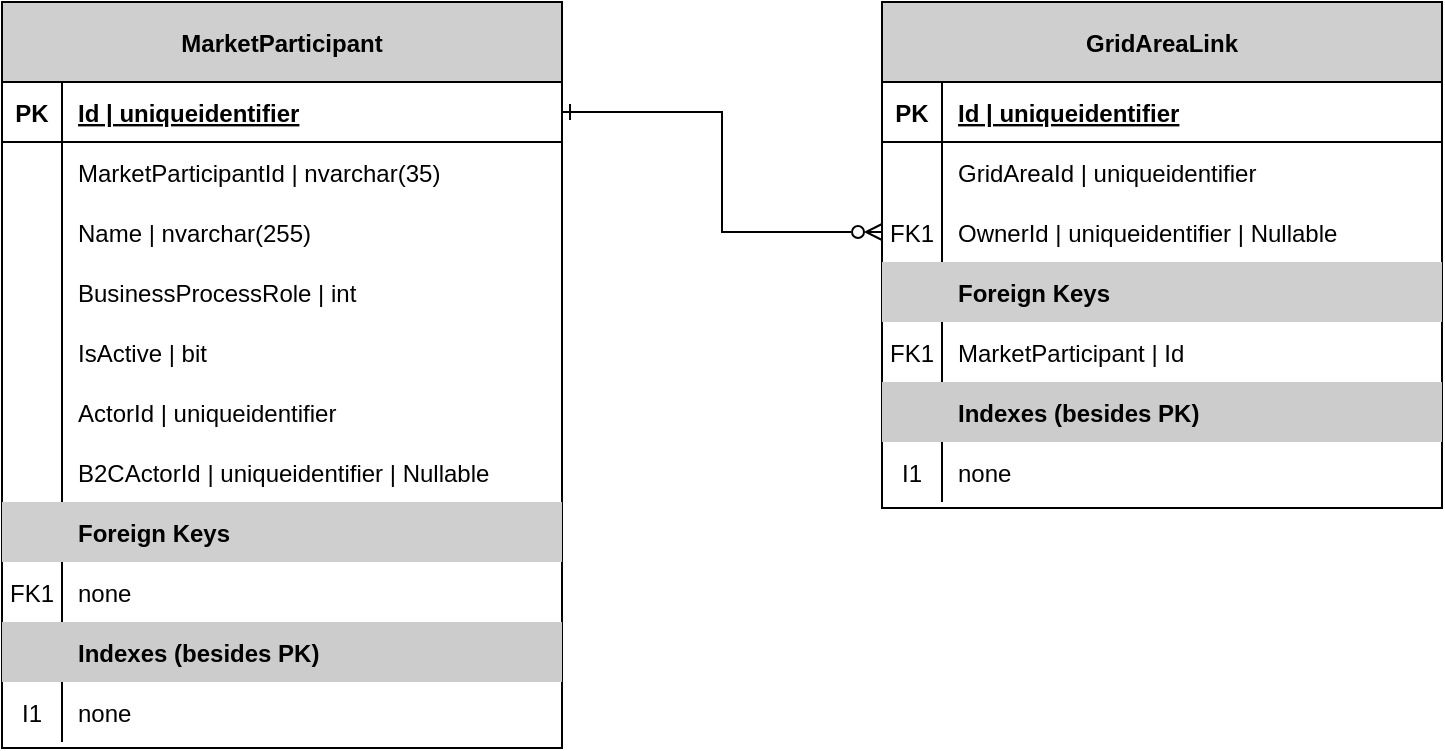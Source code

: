 <mxfile version="20.2.3" type="device"><diagram id="iWMStHrBzbGeI9C881wT" name="Page-1"><mxGraphModel dx="1438" dy="937" grid="1" gridSize="10" guides="1" tooltips="1" connect="1" arrows="1" fold="1" page="1" pageScale="1" pageWidth="800" pageHeight="800" math="0" shadow="0"><root><mxCell id="0"/><mxCell id="1" parent="0"/><mxCell id="ae1lbRVF7BAhWtRi_kmE-157" value="GridAreaLink" style="shape=table;startSize=40;container=1;collapsible=1;childLayout=tableLayout;fixedRows=1;rowLines=0;fontStyle=1;align=center;resizeLast=1;fillColor=#CFCFCF;" parent="1" vertex="1"><mxGeometry x="480" y="40" width="280" height="253" as="geometry"/></mxCell><mxCell id="ae1lbRVF7BAhWtRi_kmE-158" value="" style="shape=partialRectangle;collapsible=0;dropTarget=0;pointerEvents=0;fillColor=none;top=0;left=0;bottom=1;right=0;points=[[0,0.5],[1,0.5]];portConstraint=eastwest;" parent="ae1lbRVF7BAhWtRi_kmE-157" vertex="1"><mxGeometry y="40" width="280" height="30" as="geometry"/></mxCell><mxCell id="ae1lbRVF7BAhWtRi_kmE-159" value="PK" style="shape=partialRectangle;connectable=0;fillColor=none;top=0;left=0;bottom=0;right=0;fontStyle=1;overflow=hidden;" parent="ae1lbRVF7BAhWtRi_kmE-158" vertex="1"><mxGeometry width="30" height="30" as="geometry"><mxRectangle width="30" height="30" as="alternateBounds"/></mxGeometry></mxCell><mxCell id="ae1lbRVF7BAhWtRi_kmE-160" value="Id | uniqueidentifier" style="shape=partialRectangle;connectable=0;fillColor=none;top=0;left=0;bottom=0;right=0;align=left;spacingLeft=6;fontStyle=5;overflow=hidden;" parent="ae1lbRVF7BAhWtRi_kmE-158" vertex="1"><mxGeometry x="30" width="250" height="30" as="geometry"><mxRectangle width="250" height="30" as="alternateBounds"/></mxGeometry></mxCell><mxCell id="ae1lbRVF7BAhWtRi_kmE-161" value="" style="shape=partialRectangle;collapsible=0;dropTarget=0;pointerEvents=0;fillColor=none;top=0;left=0;bottom=0;right=0;points=[[0,0.5],[1,0.5]];portConstraint=eastwest;" parent="ae1lbRVF7BAhWtRi_kmE-157" vertex="1"><mxGeometry y="70" width="280" height="30" as="geometry"/></mxCell><mxCell id="ae1lbRVF7BAhWtRi_kmE-162" value="" style="shape=partialRectangle;connectable=0;fillColor=none;top=0;left=0;bottom=0;right=0;editable=1;overflow=hidden;" parent="ae1lbRVF7BAhWtRi_kmE-161" vertex="1"><mxGeometry width="30" height="30" as="geometry"><mxRectangle width="30" height="30" as="alternateBounds"/></mxGeometry></mxCell><mxCell id="ae1lbRVF7BAhWtRi_kmE-163" value="GridAreaId | uniqueidentifier" style="shape=partialRectangle;connectable=0;fillColor=none;top=0;left=0;bottom=0;right=0;align=left;spacingLeft=6;overflow=hidden;" parent="ae1lbRVF7BAhWtRi_kmE-161" vertex="1"><mxGeometry x="30" width="250" height="30" as="geometry"><mxRectangle width="250" height="30" as="alternateBounds"/></mxGeometry></mxCell><mxCell id="ae1lbRVF7BAhWtRi_kmE-164" value="" style="shape=partialRectangle;collapsible=0;dropTarget=0;pointerEvents=0;fillColor=none;top=0;left=0;bottom=0;right=0;points=[[0,0.5],[1,0.5]];portConstraint=eastwest;" parent="ae1lbRVF7BAhWtRi_kmE-157" vertex="1"><mxGeometry y="100" width="280" height="30" as="geometry"/></mxCell><mxCell id="ae1lbRVF7BAhWtRi_kmE-165" value="FK1" style="shape=partialRectangle;connectable=0;fillColor=none;top=0;left=0;bottom=0;right=0;editable=1;overflow=hidden;" parent="ae1lbRVF7BAhWtRi_kmE-164" vertex="1"><mxGeometry width="30" height="30" as="geometry"><mxRectangle width="30" height="30" as="alternateBounds"/></mxGeometry></mxCell><mxCell id="ae1lbRVF7BAhWtRi_kmE-166" value="OwnerId | uniqueidentifier | Nullable" style="shape=partialRectangle;connectable=0;fillColor=none;top=0;left=0;bottom=0;right=0;align=left;spacingLeft=6;overflow=hidden;strokeColor=#82b366;" parent="ae1lbRVF7BAhWtRi_kmE-164" vertex="1"><mxGeometry x="30" width="250" height="30" as="geometry"><mxRectangle width="250" height="30" as="alternateBounds"/></mxGeometry></mxCell><mxCell id="ae1lbRVF7BAhWtRi_kmE-173" value="" style="shape=partialRectangle;collapsible=0;dropTarget=0;pointerEvents=0;fillColor=none;top=0;left=0;bottom=0;right=0;points=[[0,0.5],[1,0.5]];portConstraint=eastwest;" parent="ae1lbRVF7BAhWtRi_kmE-157" vertex="1"><mxGeometry y="130" width="280" height="30" as="geometry"/></mxCell><mxCell id="ae1lbRVF7BAhWtRi_kmE-174" value="" style="shape=partialRectangle;connectable=0;top=0;left=0;bottom=0;right=0;editable=1;overflow=hidden;fillColor=#CFCFCF;" parent="ae1lbRVF7BAhWtRi_kmE-173" vertex="1"><mxGeometry width="30" height="30" as="geometry"><mxRectangle width="30" height="30" as="alternateBounds"/></mxGeometry></mxCell><mxCell id="ae1lbRVF7BAhWtRi_kmE-175" value="Foreign Keys" style="shape=partialRectangle;connectable=0;top=0;left=0;bottom=0;right=0;align=left;spacingLeft=6;overflow=hidden;fillColor=#CFCFCF;fontStyle=1" parent="ae1lbRVF7BAhWtRi_kmE-173" vertex="1"><mxGeometry x="30" width="250" height="30" as="geometry"><mxRectangle width="250" height="30" as="alternateBounds"/></mxGeometry></mxCell><mxCell id="ae1lbRVF7BAhWtRi_kmE-176" value="" style="shape=partialRectangle;collapsible=0;dropTarget=0;pointerEvents=0;fillColor=none;top=0;left=0;bottom=0;right=0;points=[[0,0.5],[1,0.5]];portConstraint=eastwest;" parent="ae1lbRVF7BAhWtRi_kmE-157" vertex="1"><mxGeometry y="160" width="280" height="30" as="geometry"/></mxCell><mxCell id="ae1lbRVF7BAhWtRi_kmE-177" value="FK1" style="shape=partialRectangle;connectable=0;fillColor=none;top=0;left=0;bottom=0;right=0;editable=1;overflow=hidden;" parent="ae1lbRVF7BAhWtRi_kmE-176" vertex="1"><mxGeometry width="30" height="30" as="geometry"><mxRectangle width="30" height="30" as="alternateBounds"/></mxGeometry></mxCell><mxCell id="ae1lbRVF7BAhWtRi_kmE-178" value="MarketParticipant | Id" style="shape=partialRectangle;connectable=0;fillColor=none;top=0;left=0;bottom=0;right=0;align=left;spacingLeft=6;overflow=hidden;strokeColor=#82b366;" parent="ae1lbRVF7BAhWtRi_kmE-176" vertex="1"><mxGeometry x="30" width="250" height="30" as="geometry"><mxRectangle width="250" height="30" as="alternateBounds"/></mxGeometry></mxCell><mxCell id="ae1lbRVF7BAhWtRi_kmE-179" style="shape=partialRectangle;collapsible=0;dropTarget=0;pointerEvents=0;top=0;left=0;bottom=0;right=0;points=[[0,0.5],[1,0.5]];portConstraint=eastwest;strokeColor=#d6b656;fillColor=none;" parent="ae1lbRVF7BAhWtRi_kmE-157" vertex="1"><mxGeometry y="190" width="280" height="30" as="geometry"/></mxCell><mxCell id="ae1lbRVF7BAhWtRi_kmE-180" style="shape=partialRectangle;connectable=0;top=0;left=0;bottom=0;right=0;editable=1;overflow=hidden;fillColor=#CCCCCC;" parent="ae1lbRVF7BAhWtRi_kmE-179" vertex="1"><mxGeometry width="30" height="30" as="geometry"><mxRectangle width="30" height="30" as="alternateBounds"/></mxGeometry></mxCell><mxCell id="ae1lbRVF7BAhWtRi_kmE-181" value="Indexes (besides PK)" style="shape=partialRectangle;connectable=0;top=0;left=0;bottom=0;right=0;align=left;spacingLeft=6;overflow=hidden;fillColor=#CCCCCC;fontStyle=1" parent="ae1lbRVF7BAhWtRi_kmE-179" vertex="1"><mxGeometry x="30" width="250" height="30" as="geometry"><mxRectangle width="250" height="30" as="alternateBounds"/></mxGeometry></mxCell><mxCell id="ae1lbRVF7BAhWtRi_kmE-182" style="shape=partialRectangle;collapsible=0;dropTarget=0;pointerEvents=0;fillColor=none;top=0;left=0;bottom=0;right=0;points=[[0,0.5],[1,0.5]];portConstraint=eastwest;" parent="ae1lbRVF7BAhWtRi_kmE-157" vertex="1"><mxGeometry y="220" width="280" height="30" as="geometry"/></mxCell><mxCell id="ae1lbRVF7BAhWtRi_kmE-183" value="I1" style="shape=partialRectangle;connectable=0;fillColor=none;top=0;left=0;bottom=0;right=0;editable=1;overflow=hidden;" parent="ae1lbRVF7BAhWtRi_kmE-182" vertex="1"><mxGeometry width="30" height="30" as="geometry"><mxRectangle width="30" height="30" as="alternateBounds"/></mxGeometry></mxCell><mxCell id="ae1lbRVF7BAhWtRi_kmE-184" value="none" style="shape=partialRectangle;connectable=0;fillColor=none;top=0;left=0;bottom=0;right=0;align=left;spacingLeft=6;overflow=hidden;" parent="ae1lbRVF7BAhWtRi_kmE-182" vertex="1"><mxGeometry x="30" width="250" height="30" as="geometry"><mxRectangle width="250" height="30" as="alternateBounds"/></mxGeometry></mxCell><mxCell id="ae1lbRVF7BAhWtRi_kmE-185" value="MarketParticipant" style="shape=table;startSize=40;container=1;collapsible=1;childLayout=tableLayout;fixedRows=1;rowLines=0;fontStyle=1;align=center;resizeLast=1;fillColor=#CFCFCF;" parent="1" vertex="1"><mxGeometry x="40" y="40" width="280" height="373" as="geometry"/></mxCell><mxCell id="ae1lbRVF7BAhWtRi_kmE-186" value="" style="shape=partialRectangle;collapsible=0;dropTarget=0;pointerEvents=0;fillColor=none;top=0;left=0;bottom=1;right=0;points=[[0,0.5],[1,0.5]];portConstraint=eastwest;" parent="ae1lbRVF7BAhWtRi_kmE-185" vertex="1"><mxGeometry y="40" width="280" height="30" as="geometry"/></mxCell><mxCell id="ae1lbRVF7BAhWtRi_kmE-187" value="PK" style="shape=partialRectangle;connectable=0;fillColor=none;top=0;left=0;bottom=0;right=0;fontStyle=1;overflow=hidden;" parent="ae1lbRVF7BAhWtRi_kmE-186" vertex="1"><mxGeometry width="30" height="30" as="geometry"><mxRectangle width="30" height="30" as="alternateBounds"/></mxGeometry></mxCell><mxCell id="ae1lbRVF7BAhWtRi_kmE-188" value="Id | uniqueidentifier" style="shape=partialRectangle;connectable=0;fillColor=none;top=0;left=0;bottom=0;right=0;align=left;spacingLeft=6;fontStyle=5;overflow=hidden;" parent="ae1lbRVF7BAhWtRi_kmE-186" vertex="1"><mxGeometry x="30" width="250" height="30" as="geometry"><mxRectangle width="250" height="30" as="alternateBounds"/></mxGeometry></mxCell><mxCell id="ae1lbRVF7BAhWtRi_kmE-189" value="" style="shape=partialRectangle;collapsible=0;dropTarget=0;pointerEvents=0;fillColor=none;top=0;left=0;bottom=0;right=0;points=[[0,0.5],[1,0.5]];portConstraint=eastwest;" parent="ae1lbRVF7BAhWtRi_kmE-185" vertex="1"><mxGeometry y="70" width="280" height="30" as="geometry"/></mxCell><mxCell id="ae1lbRVF7BAhWtRi_kmE-190" value="" style="shape=partialRectangle;connectable=0;fillColor=none;top=0;left=0;bottom=0;right=0;editable=1;overflow=hidden;" parent="ae1lbRVF7BAhWtRi_kmE-189" vertex="1"><mxGeometry width="30" height="30" as="geometry"><mxRectangle width="30" height="30" as="alternateBounds"/></mxGeometry></mxCell><mxCell id="ae1lbRVF7BAhWtRi_kmE-191" value="MarketParticipantId | nvarchar(35)" style="shape=partialRectangle;connectable=0;fillColor=none;top=0;left=0;bottom=0;right=0;align=left;spacingLeft=6;overflow=hidden;" parent="ae1lbRVF7BAhWtRi_kmE-189" vertex="1"><mxGeometry x="30" width="250" height="30" as="geometry"><mxRectangle width="250" height="30" as="alternateBounds"/></mxGeometry></mxCell><mxCell id="k5tvizG2BV3N4qLtn8ii-1" style="shape=partialRectangle;collapsible=0;dropTarget=0;pointerEvents=0;fillColor=none;top=0;left=0;bottom=0;right=0;points=[[0,0.5],[1,0.5]];portConstraint=eastwest;" vertex="1" parent="ae1lbRVF7BAhWtRi_kmE-185"><mxGeometry y="100" width="280" height="30" as="geometry"/></mxCell><mxCell id="k5tvizG2BV3N4qLtn8ii-2" style="shape=partialRectangle;connectable=0;fillColor=none;top=0;left=0;bottom=0;right=0;editable=1;overflow=hidden;" vertex="1" parent="k5tvizG2BV3N4qLtn8ii-1"><mxGeometry width="30" height="30" as="geometry"><mxRectangle width="30" height="30" as="alternateBounds"/></mxGeometry></mxCell><mxCell id="k5tvizG2BV3N4qLtn8ii-3" value="Name | nvarchar(255)" style="shape=partialRectangle;connectable=0;fillColor=none;top=0;left=0;bottom=0;right=0;align=left;spacingLeft=6;overflow=hidden;" vertex="1" parent="k5tvizG2BV3N4qLtn8ii-1"><mxGeometry x="30" width="250" height="30" as="geometry"><mxRectangle width="250" height="30" as="alternateBounds"/></mxGeometry></mxCell><mxCell id="ae1lbRVF7BAhWtRi_kmE-192" value="" style="shape=partialRectangle;collapsible=0;dropTarget=0;pointerEvents=0;fillColor=none;top=0;left=0;bottom=0;right=0;points=[[0,0.5],[1,0.5]];portConstraint=eastwest;" parent="ae1lbRVF7BAhWtRi_kmE-185" vertex="1"><mxGeometry y="130" width="280" height="30" as="geometry"/></mxCell><mxCell id="ae1lbRVF7BAhWtRi_kmE-193" value="" style="shape=partialRectangle;connectable=0;fillColor=none;top=0;left=0;bottom=0;right=0;editable=1;overflow=hidden;" parent="ae1lbRVF7BAhWtRi_kmE-192" vertex="1"><mxGeometry width="30" height="30" as="geometry"><mxRectangle width="30" height="30" as="alternateBounds"/></mxGeometry></mxCell><mxCell id="ae1lbRVF7BAhWtRi_kmE-194" value="BusinessProcessRole | int" style="shape=partialRectangle;connectable=0;fillColor=none;top=0;left=0;bottom=0;right=0;align=left;spacingLeft=6;overflow=hidden;" parent="ae1lbRVF7BAhWtRi_kmE-192" vertex="1"><mxGeometry x="30" width="250" height="30" as="geometry"><mxRectangle width="250" height="30" as="alternateBounds"/></mxGeometry></mxCell><mxCell id="ae1lbRVF7BAhWtRi_kmE-195" value="" style="shape=partialRectangle;collapsible=0;dropTarget=0;pointerEvents=0;fillColor=none;top=0;left=0;bottom=0;right=0;points=[[0,0.5],[1,0.5]];portConstraint=eastwest;" parent="ae1lbRVF7BAhWtRi_kmE-185" vertex="1"><mxGeometry y="160" width="280" height="30" as="geometry"/></mxCell><mxCell id="ae1lbRVF7BAhWtRi_kmE-196" value="" style="shape=partialRectangle;connectable=0;fillColor=none;top=0;left=0;bottom=0;right=0;editable=1;overflow=hidden;" parent="ae1lbRVF7BAhWtRi_kmE-195" vertex="1"><mxGeometry width="30" height="30" as="geometry"><mxRectangle width="30" height="30" as="alternateBounds"/></mxGeometry></mxCell><mxCell id="ae1lbRVF7BAhWtRi_kmE-197" value="IsActive | bit" style="shape=partialRectangle;connectable=0;fillColor=none;top=0;left=0;bottom=0;right=0;align=left;spacingLeft=6;overflow=hidden;" parent="ae1lbRVF7BAhWtRi_kmE-195" vertex="1"><mxGeometry x="30" width="250" height="30" as="geometry"><mxRectangle width="250" height="30" as="alternateBounds"/></mxGeometry></mxCell><mxCell id="qAM-R6jpmHeFroOxra6Q-4" style="shape=partialRectangle;collapsible=0;dropTarget=0;pointerEvents=0;fillColor=none;top=0;left=0;bottom=0;right=0;points=[[0,0.5],[1,0.5]];portConstraint=eastwest;" parent="ae1lbRVF7BAhWtRi_kmE-185" vertex="1"><mxGeometry y="190" width="280" height="30" as="geometry"/></mxCell><mxCell id="qAM-R6jpmHeFroOxra6Q-5" style="shape=partialRectangle;connectable=0;fillColor=none;top=0;left=0;bottom=0;right=0;editable=1;overflow=hidden;" parent="qAM-R6jpmHeFroOxra6Q-4" vertex="1"><mxGeometry width="30" height="30" as="geometry"><mxRectangle width="30" height="30" as="alternateBounds"/></mxGeometry></mxCell><mxCell id="qAM-R6jpmHeFroOxra6Q-6" value="ActorId | uniqueidentifier" style="shape=partialRectangle;connectable=0;fillColor=none;top=0;left=0;bottom=0;right=0;align=left;spacingLeft=6;overflow=hidden;" parent="qAM-R6jpmHeFroOxra6Q-4" vertex="1"><mxGeometry x="30" width="250" height="30" as="geometry"><mxRectangle width="250" height="30" as="alternateBounds"/></mxGeometry></mxCell><mxCell id="qAM-R6jpmHeFroOxra6Q-1" style="shape=partialRectangle;collapsible=0;dropTarget=0;pointerEvents=0;fillColor=none;top=0;left=0;bottom=0;right=0;points=[[0,0.5],[1,0.5]];portConstraint=eastwest;" parent="ae1lbRVF7BAhWtRi_kmE-185" vertex="1"><mxGeometry y="220" width="280" height="30" as="geometry"/></mxCell><mxCell id="qAM-R6jpmHeFroOxra6Q-2" style="shape=partialRectangle;connectable=0;fillColor=none;top=0;left=0;bottom=0;right=0;editable=1;overflow=hidden;" parent="qAM-R6jpmHeFroOxra6Q-1" vertex="1"><mxGeometry width="30" height="30" as="geometry"><mxRectangle width="30" height="30" as="alternateBounds"/></mxGeometry></mxCell><mxCell id="qAM-R6jpmHeFroOxra6Q-3" value="B2CActorId | uniqueidentifier | Nullable" style="shape=partialRectangle;connectable=0;fillColor=none;top=0;left=0;bottom=0;right=0;align=left;spacingLeft=6;overflow=hidden;" parent="qAM-R6jpmHeFroOxra6Q-1" vertex="1"><mxGeometry x="30" width="250" height="30" as="geometry"><mxRectangle width="250" height="30" as="alternateBounds"/></mxGeometry></mxCell><mxCell id="ae1lbRVF7BAhWtRi_kmE-198" value="" style="shape=partialRectangle;collapsible=0;dropTarget=0;pointerEvents=0;fillColor=none;top=0;left=0;bottom=0;right=0;points=[[0,0.5],[1,0.5]];portConstraint=eastwest;" parent="ae1lbRVF7BAhWtRi_kmE-185" vertex="1"><mxGeometry y="250" width="280" height="30" as="geometry"/></mxCell><mxCell id="ae1lbRVF7BAhWtRi_kmE-199" value="" style="shape=partialRectangle;connectable=0;top=0;left=0;bottom=0;right=0;editable=1;overflow=hidden;fillColor=#CFCFCF;" parent="ae1lbRVF7BAhWtRi_kmE-198" vertex="1"><mxGeometry width="30" height="30" as="geometry"><mxRectangle width="30" height="30" as="alternateBounds"/></mxGeometry></mxCell><mxCell id="ae1lbRVF7BAhWtRi_kmE-200" value="Foreign Keys" style="shape=partialRectangle;connectable=0;top=0;left=0;bottom=0;right=0;align=left;spacingLeft=6;overflow=hidden;fillColor=#CFCFCF;fontStyle=1" parent="ae1lbRVF7BAhWtRi_kmE-198" vertex="1"><mxGeometry x="30" width="250" height="30" as="geometry"><mxRectangle width="250" height="30" as="alternateBounds"/></mxGeometry></mxCell><mxCell id="ae1lbRVF7BAhWtRi_kmE-201" value="" style="shape=partialRectangle;collapsible=0;dropTarget=0;pointerEvents=0;fillColor=none;top=0;left=0;bottom=0;right=0;points=[[0,0.5],[1,0.5]];portConstraint=eastwest;" parent="ae1lbRVF7BAhWtRi_kmE-185" vertex="1"><mxGeometry y="280" width="280" height="30" as="geometry"/></mxCell><mxCell id="ae1lbRVF7BAhWtRi_kmE-202" value="FK1" style="shape=partialRectangle;connectable=0;fillColor=none;top=0;left=0;bottom=0;right=0;editable=1;overflow=hidden;" parent="ae1lbRVF7BAhWtRi_kmE-201" vertex="1"><mxGeometry width="30" height="30" as="geometry"><mxRectangle width="30" height="30" as="alternateBounds"/></mxGeometry></mxCell><mxCell id="ae1lbRVF7BAhWtRi_kmE-203" value="none" style="shape=partialRectangle;connectable=0;fillColor=none;top=0;left=0;bottom=0;right=0;align=left;spacingLeft=6;overflow=hidden;" parent="ae1lbRVF7BAhWtRi_kmE-201" vertex="1"><mxGeometry x="30" width="250" height="30" as="geometry"><mxRectangle width="250" height="30" as="alternateBounds"/></mxGeometry></mxCell><mxCell id="ae1lbRVF7BAhWtRi_kmE-204" style="shape=partialRectangle;collapsible=0;dropTarget=0;pointerEvents=0;top=0;left=0;bottom=0;right=0;points=[[0,0.5],[1,0.5]];portConstraint=eastwest;strokeColor=#d6b656;fillColor=none;" parent="ae1lbRVF7BAhWtRi_kmE-185" vertex="1"><mxGeometry y="310" width="280" height="30" as="geometry"/></mxCell><mxCell id="ae1lbRVF7BAhWtRi_kmE-205" style="shape=partialRectangle;connectable=0;top=0;left=0;bottom=0;right=0;editable=1;overflow=hidden;fillColor=#CCCCCC;" parent="ae1lbRVF7BAhWtRi_kmE-204" vertex="1"><mxGeometry width="30" height="30" as="geometry"><mxRectangle width="30" height="30" as="alternateBounds"/></mxGeometry></mxCell><mxCell id="ae1lbRVF7BAhWtRi_kmE-206" value="Indexes (besides PK)" style="shape=partialRectangle;connectable=0;top=0;left=0;bottom=0;right=0;align=left;spacingLeft=6;overflow=hidden;fillColor=#CCCCCC;fontStyle=1" parent="ae1lbRVF7BAhWtRi_kmE-204" vertex="1"><mxGeometry x="30" width="250" height="30" as="geometry"><mxRectangle width="250" height="30" as="alternateBounds"/></mxGeometry></mxCell><mxCell id="ae1lbRVF7BAhWtRi_kmE-207" style="shape=partialRectangle;collapsible=0;dropTarget=0;pointerEvents=0;fillColor=none;top=0;left=0;bottom=0;right=0;points=[[0,0.5],[1,0.5]];portConstraint=eastwest;" parent="ae1lbRVF7BAhWtRi_kmE-185" vertex="1"><mxGeometry y="340" width="280" height="30" as="geometry"/></mxCell><mxCell id="ae1lbRVF7BAhWtRi_kmE-208" value="I1" style="shape=partialRectangle;connectable=0;fillColor=none;top=0;left=0;bottom=0;right=0;editable=1;overflow=hidden;" parent="ae1lbRVF7BAhWtRi_kmE-207" vertex="1"><mxGeometry width="30" height="30" as="geometry"><mxRectangle width="30" height="30" as="alternateBounds"/></mxGeometry></mxCell><mxCell id="ae1lbRVF7BAhWtRi_kmE-209" value="none" style="shape=partialRectangle;connectable=0;fillColor=none;top=0;left=0;bottom=0;right=0;align=left;spacingLeft=6;overflow=hidden;" parent="ae1lbRVF7BAhWtRi_kmE-207" vertex="1"><mxGeometry x="30" width="250" height="30" as="geometry"><mxRectangle width="250" height="30" as="alternateBounds"/></mxGeometry></mxCell><mxCell id="ae1lbRVF7BAhWtRi_kmE-211" style="edgeStyle=orthogonalEdgeStyle;rounded=0;orthogonalLoop=1;jettySize=auto;html=1;exitX=1;exitY=0.5;exitDx=0;exitDy=0;entryX=0;entryY=0.5;entryDx=0;entryDy=0;startArrow=ERone;startFill=0;endArrow=ERzeroToMany;endFill=0;" parent="1" source="ae1lbRVF7BAhWtRi_kmE-186" target="ae1lbRVF7BAhWtRi_kmE-164" edge="1"><mxGeometry relative="1" as="geometry"/></mxCell></root></mxGraphModel></diagram></mxfile>